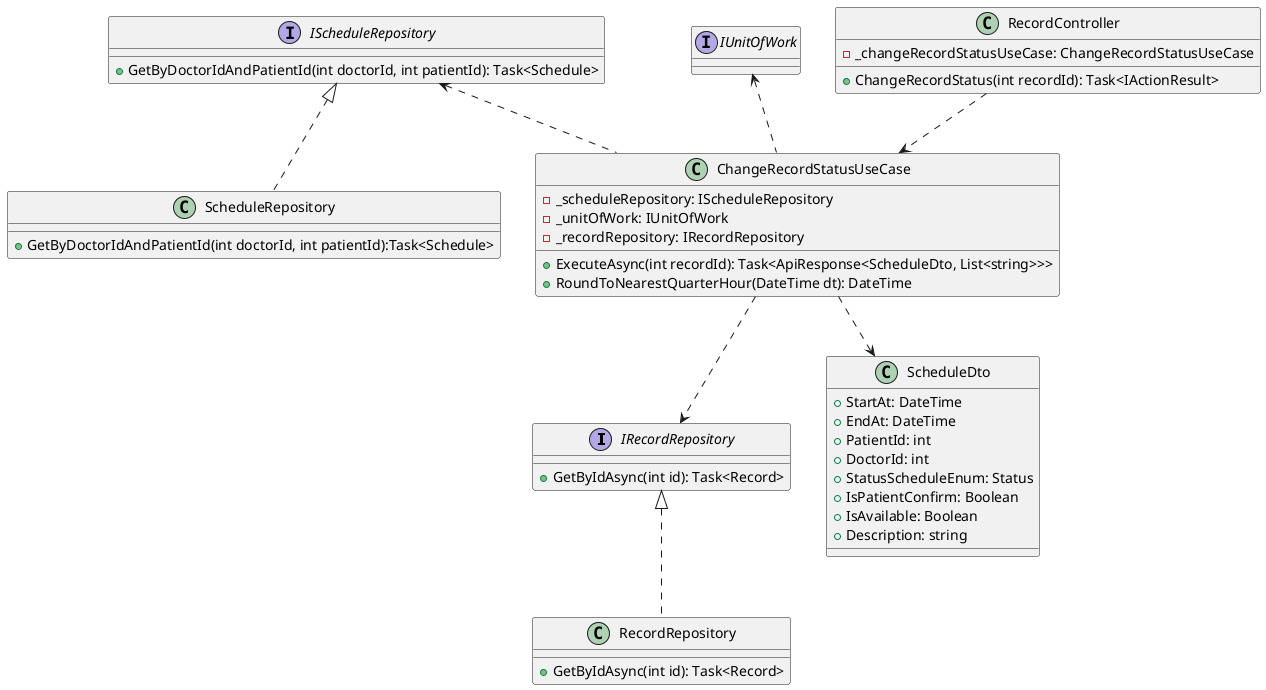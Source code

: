 @startuml

interface IRecordRepository{
 + GetByIdAsync(int id): Task<Record>
}
interface IScheduleRepository{
+GetByDoctorIdAndPatientId(int doctorId, int patientId): Task<Schedule>
}
interface IUnitOfWork
class ScheduleDto{
+StartAt: DateTime
+EndAt: DateTime
+PatientId: int
+DoctorId: int
+StatusScheduleEnum: Status
+IsPatientConfirm: Boolean
+IsAvailable: Boolean
+Description: string
}

class RecordRepository {
 + GetByIdAsync(int id): Task<Record>
}
class ScheduleRepository{
+ GetByDoctorIdAndPatientId(int doctorId, int patientId):Task<Schedule>
}

class ChangeRecordStatusUseCase {
  - _scheduleRepository: IScheduleRepository
  - _unitOfWork: IUnitOfWork
  - _recordRepository: IRecordRepository
  +ExecuteAsync(int recordId): Task<ApiResponse<ScheduleDto, List<string>>>
  +RoundToNearestQuarterHour(DateTime dt): DateTime
}


class RecordController {
  - _changeRecordStatusUseCase: ChangeRecordStatusUseCase
  + ChangeRecordStatus(int recordId): Task<IActionResult>
}

ChangeRecordStatusUseCase ..> ScheduleDto
IRecordRepository <|.. RecordRepository
ChangeRecordStatusUseCase..>IRecordRepository
IScheduleRepository <|.. ScheduleRepository
IScheduleRepository <.. ChangeRecordStatusUseCase
IUnitOfWork <.. ChangeRecordStatusUseCase
RecordController ..> ChangeRecordStatusUseCase

@enduml